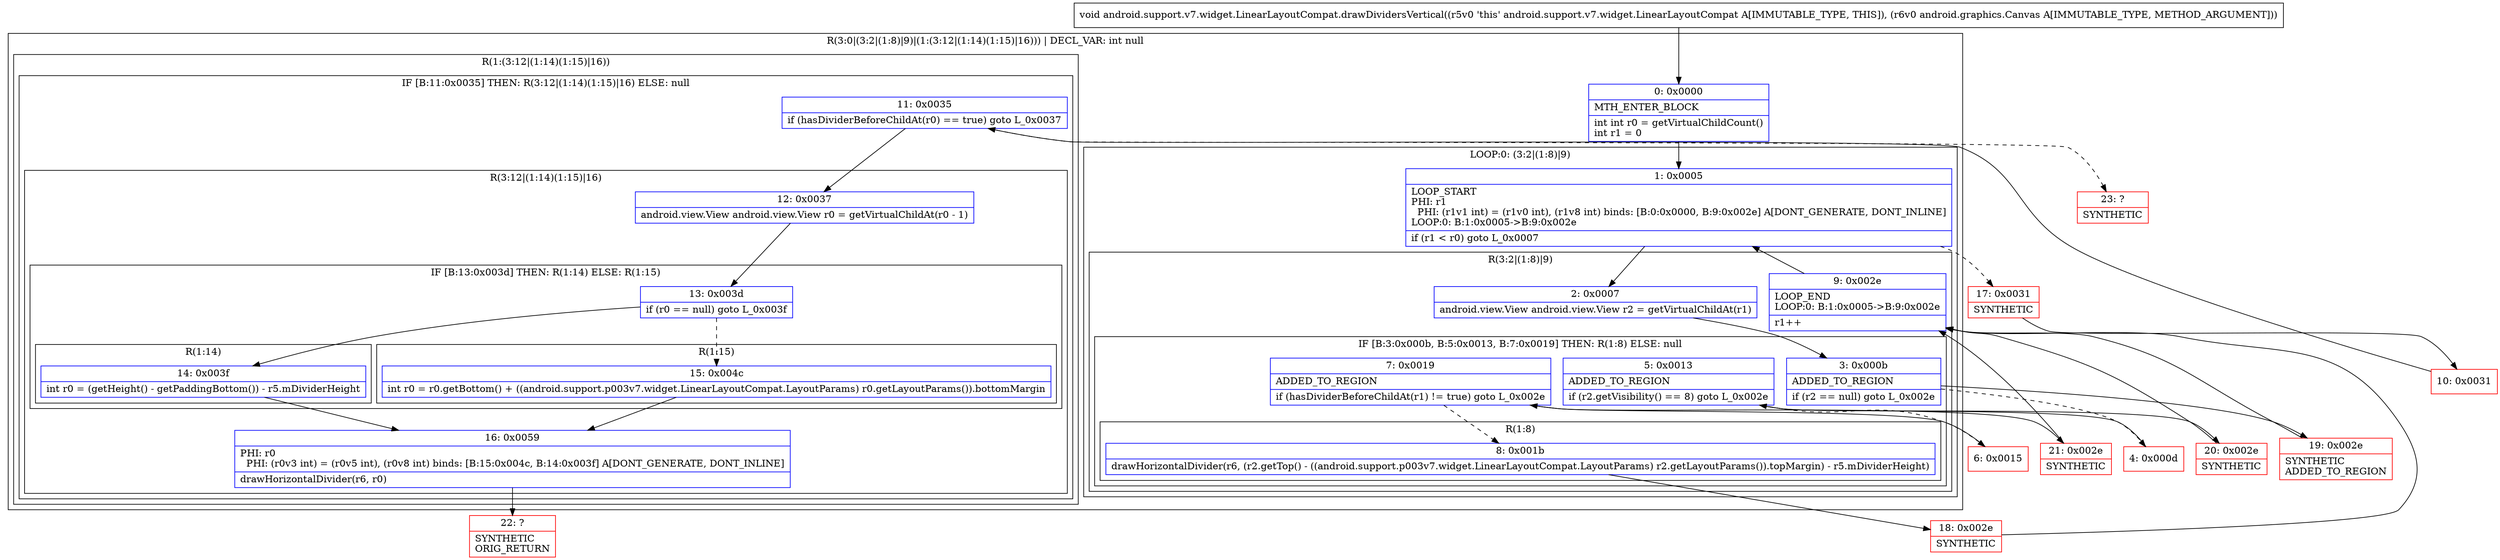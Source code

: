 digraph "CFG forandroid.support.v7.widget.LinearLayoutCompat.drawDividersVertical(Landroid\/graphics\/Canvas;)V" {
subgraph cluster_Region_1902245680 {
label = "R(3:0|(3:2|(1:8)|9)|(1:(3:12|(1:14)(1:15)|16))) | DECL_VAR: int null\l";
node [shape=record,color=blue];
Node_0 [shape=record,label="{0\:\ 0x0000|MTH_ENTER_BLOCK\l|int int r0 = getVirtualChildCount()\lint r1 = 0\l}"];
subgraph cluster_LoopRegion_1538679751 {
label = "LOOP:0: (3:2|(1:8)|9)";
node [shape=record,color=blue];
Node_1 [shape=record,label="{1\:\ 0x0005|LOOP_START\lPHI: r1 \l  PHI: (r1v1 int) = (r1v0 int), (r1v8 int) binds: [B:0:0x0000, B:9:0x002e] A[DONT_GENERATE, DONT_INLINE]\lLOOP:0: B:1:0x0005\-\>B:9:0x002e\l|if (r1 \< r0) goto L_0x0007\l}"];
subgraph cluster_Region_1918970311 {
label = "R(3:2|(1:8)|9)";
node [shape=record,color=blue];
Node_2 [shape=record,label="{2\:\ 0x0007|android.view.View android.view.View r2 = getVirtualChildAt(r1)\l}"];
subgraph cluster_IfRegion_438424599 {
label = "IF [B:3:0x000b, B:5:0x0013, B:7:0x0019] THEN: R(1:8) ELSE: null";
node [shape=record,color=blue];
Node_3 [shape=record,label="{3\:\ 0x000b|ADDED_TO_REGION\l|if (r2 == null) goto L_0x002e\l}"];
Node_5 [shape=record,label="{5\:\ 0x0013|ADDED_TO_REGION\l|if (r2.getVisibility() == 8) goto L_0x002e\l}"];
Node_7 [shape=record,label="{7\:\ 0x0019|ADDED_TO_REGION\l|if (hasDividerBeforeChildAt(r1) != true) goto L_0x002e\l}"];
subgraph cluster_Region_1897825881 {
label = "R(1:8)";
node [shape=record,color=blue];
Node_8 [shape=record,label="{8\:\ 0x001b|drawHorizontalDivider(r6, (r2.getTop() \- ((android.support.p003v7.widget.LinearLayoutCompat.LayoutParams) r2.getLayoutParams()).topMargin) \- r5.mDividerHeight)\l}"];
}
}
Node_9 [shape=record,label="{9\:\ 0x002e|LOOP_END\lLOOP:0: B:1:0x0005\-\>B:9:0x002e\l|r1++\l}"];
}
}
subgraph cluster_Region_567965948 {
label = "R(1:(3:12|(1:14)(1:15)|16))";
node [shape=record,color=blue];
subgraph cluster_IfRegion_1148063077 {
label = "IF [B:11:0x0035] THEN: R(3:12|(1:14)(1:15)|16) ELSE: null";
node [shape=record,color=blue];
Node_11 [shape=record,label="{11\:\ 0x0035|if (hasDividerBeforeChildAt(r0) == true) goto L_0x0037\l}"];
subgraph cluster_Region_214402840 {
label = "R(3:12|(1:14)(1:15)|16)";
node [shape=record,color=blue];
Node_12 [shape=record,label="{12\:\ 0x0037|android.view.View android.view.View r0 = getVirtualChildAt(r0 \- 1)\l}"];
subgraph cluster_IfRegion_781248275 {
label = "IF [B:13:0x003d] THEN: R(1:14) ELSE: R(1:15)";
node [shape=record,color=blue];
Node_13 [shape=record,label="{13\:\ 0x003d|if (r0 == null) goto L_0x003f\l}"];
subgraph cluster_Region_1695246211 {
label = "R(1:14)";
node [shape=record,color=blue];
Node_14 [shape=record,label="{14\:\ 0x003f|int r0 = (getHeight() \- getPaddingBottom()) \- r5.mDividerHeight\l}"];
}
subgraph cluster_Region_509565598 {
label = "R(1:15)";
node [shape=record,color=blue];
Node_15 [shape=record,label="{15\:\ 0x004c|int r0 = r0.getBottom() + ((android.support.p003v7.widget.LinearLayoutCompat.LayoutParams) r0.getLayoutParams()).bottomMargin\l}"];
}
}
Node_16 [shape=record,label="{16\:\ 0x0059|PHI: r0 \l  PHI: (r0v3 int) = (r0v5 int), (r0v8 int) binds: [B:15:0x004c, B:14:0x003f] A[DONT_GENERATE, DONT_INLINE]\l|drawHorizontalDivider(r6, r0)\l}"];
}
}
}
}
Node_4 [shape=record,color=red,label="{4\:\ 0x000d}"];
Node_6 [shape=record,color=red,label="{6\:\ 0x0015}"];
Node_10 [shape=record,color=red,label="{10\:\ 0x0031}"];
Node_17 [shape=record,color=red,label="{17\:\ 0x0031|SYNTHETIC\l}"];
Node_18 [shape=record,color=red,label="{18\:\ 0x002e|SYNTHETIC\l}"];
Node_19 [shape=record,color=red,label="{19\:\ 0x002e|SYNTHETIC\lADDED_TO_REGION\l}"];
Node_20 [shape=record,color=red,label="{20\:\ 0x002e|SYNTHETIC\l}"];
Node_21 [shape=record,color=red,label="{21\:\ 0x002e|SYNTHETIC\l}"];
Node_22 [shape=record,color=red,label="{22\:\ ?|SYNTHETIC\lORIG_RETURN\l}"];
Node_23 [shape=record,color=red,label="{23\:\ ?|SYNTHETIC\l}"];
MethodNode[shape=record,label="{void android.support.v7.widget.LinearLayoutCompat.drawDividersVertical((r5v0 'this' android.support.v7.widget.LinearLayoutCompat A[IMMUTABLE_TYPE, THIS]), (r6v0 android.graphics.Canvas A[IMMUTABLE_TYPE, METHOD_ARGUMENT])) }"];
MethodNode -> Node_0;
Node_0 -> Node_1;
Node_1 -> Node_2;
Node_1 -> Node_17[style=dashed];
Node_2 -> Node_3;
Node_3 -> Node_4[style=dashed];
Node_3 -> Node_19;
Node_5 -> Node_6[style=dashed];
Node_5 -> Node_20;
Node_7 -> Node_8[style=dashed];
Node_7 -> Node_21;
Node_8 -> Node_18;
Node_9 -> Node_1;
Node_11 -> Node_12;
Node_11 -> Node_23[style=dashed];
Node_12 -> Node_13;
Node_13 -> Node_14;
Node_13 -> Node_15[style=dashed];
Node_14 -> Node_16;
Node_15 -> Node_16;
Node_16 -> Node_22;
Node_4 -> Node_5;
Node_6 -> Node_7;
Node_10 -> Node_11;
Node_17 -> Node_10;
Node_18 -> Node_9;
Node_19 -> Node_9;
Node_20 -> Node_9;
Node_21 -> Node_9;
}

